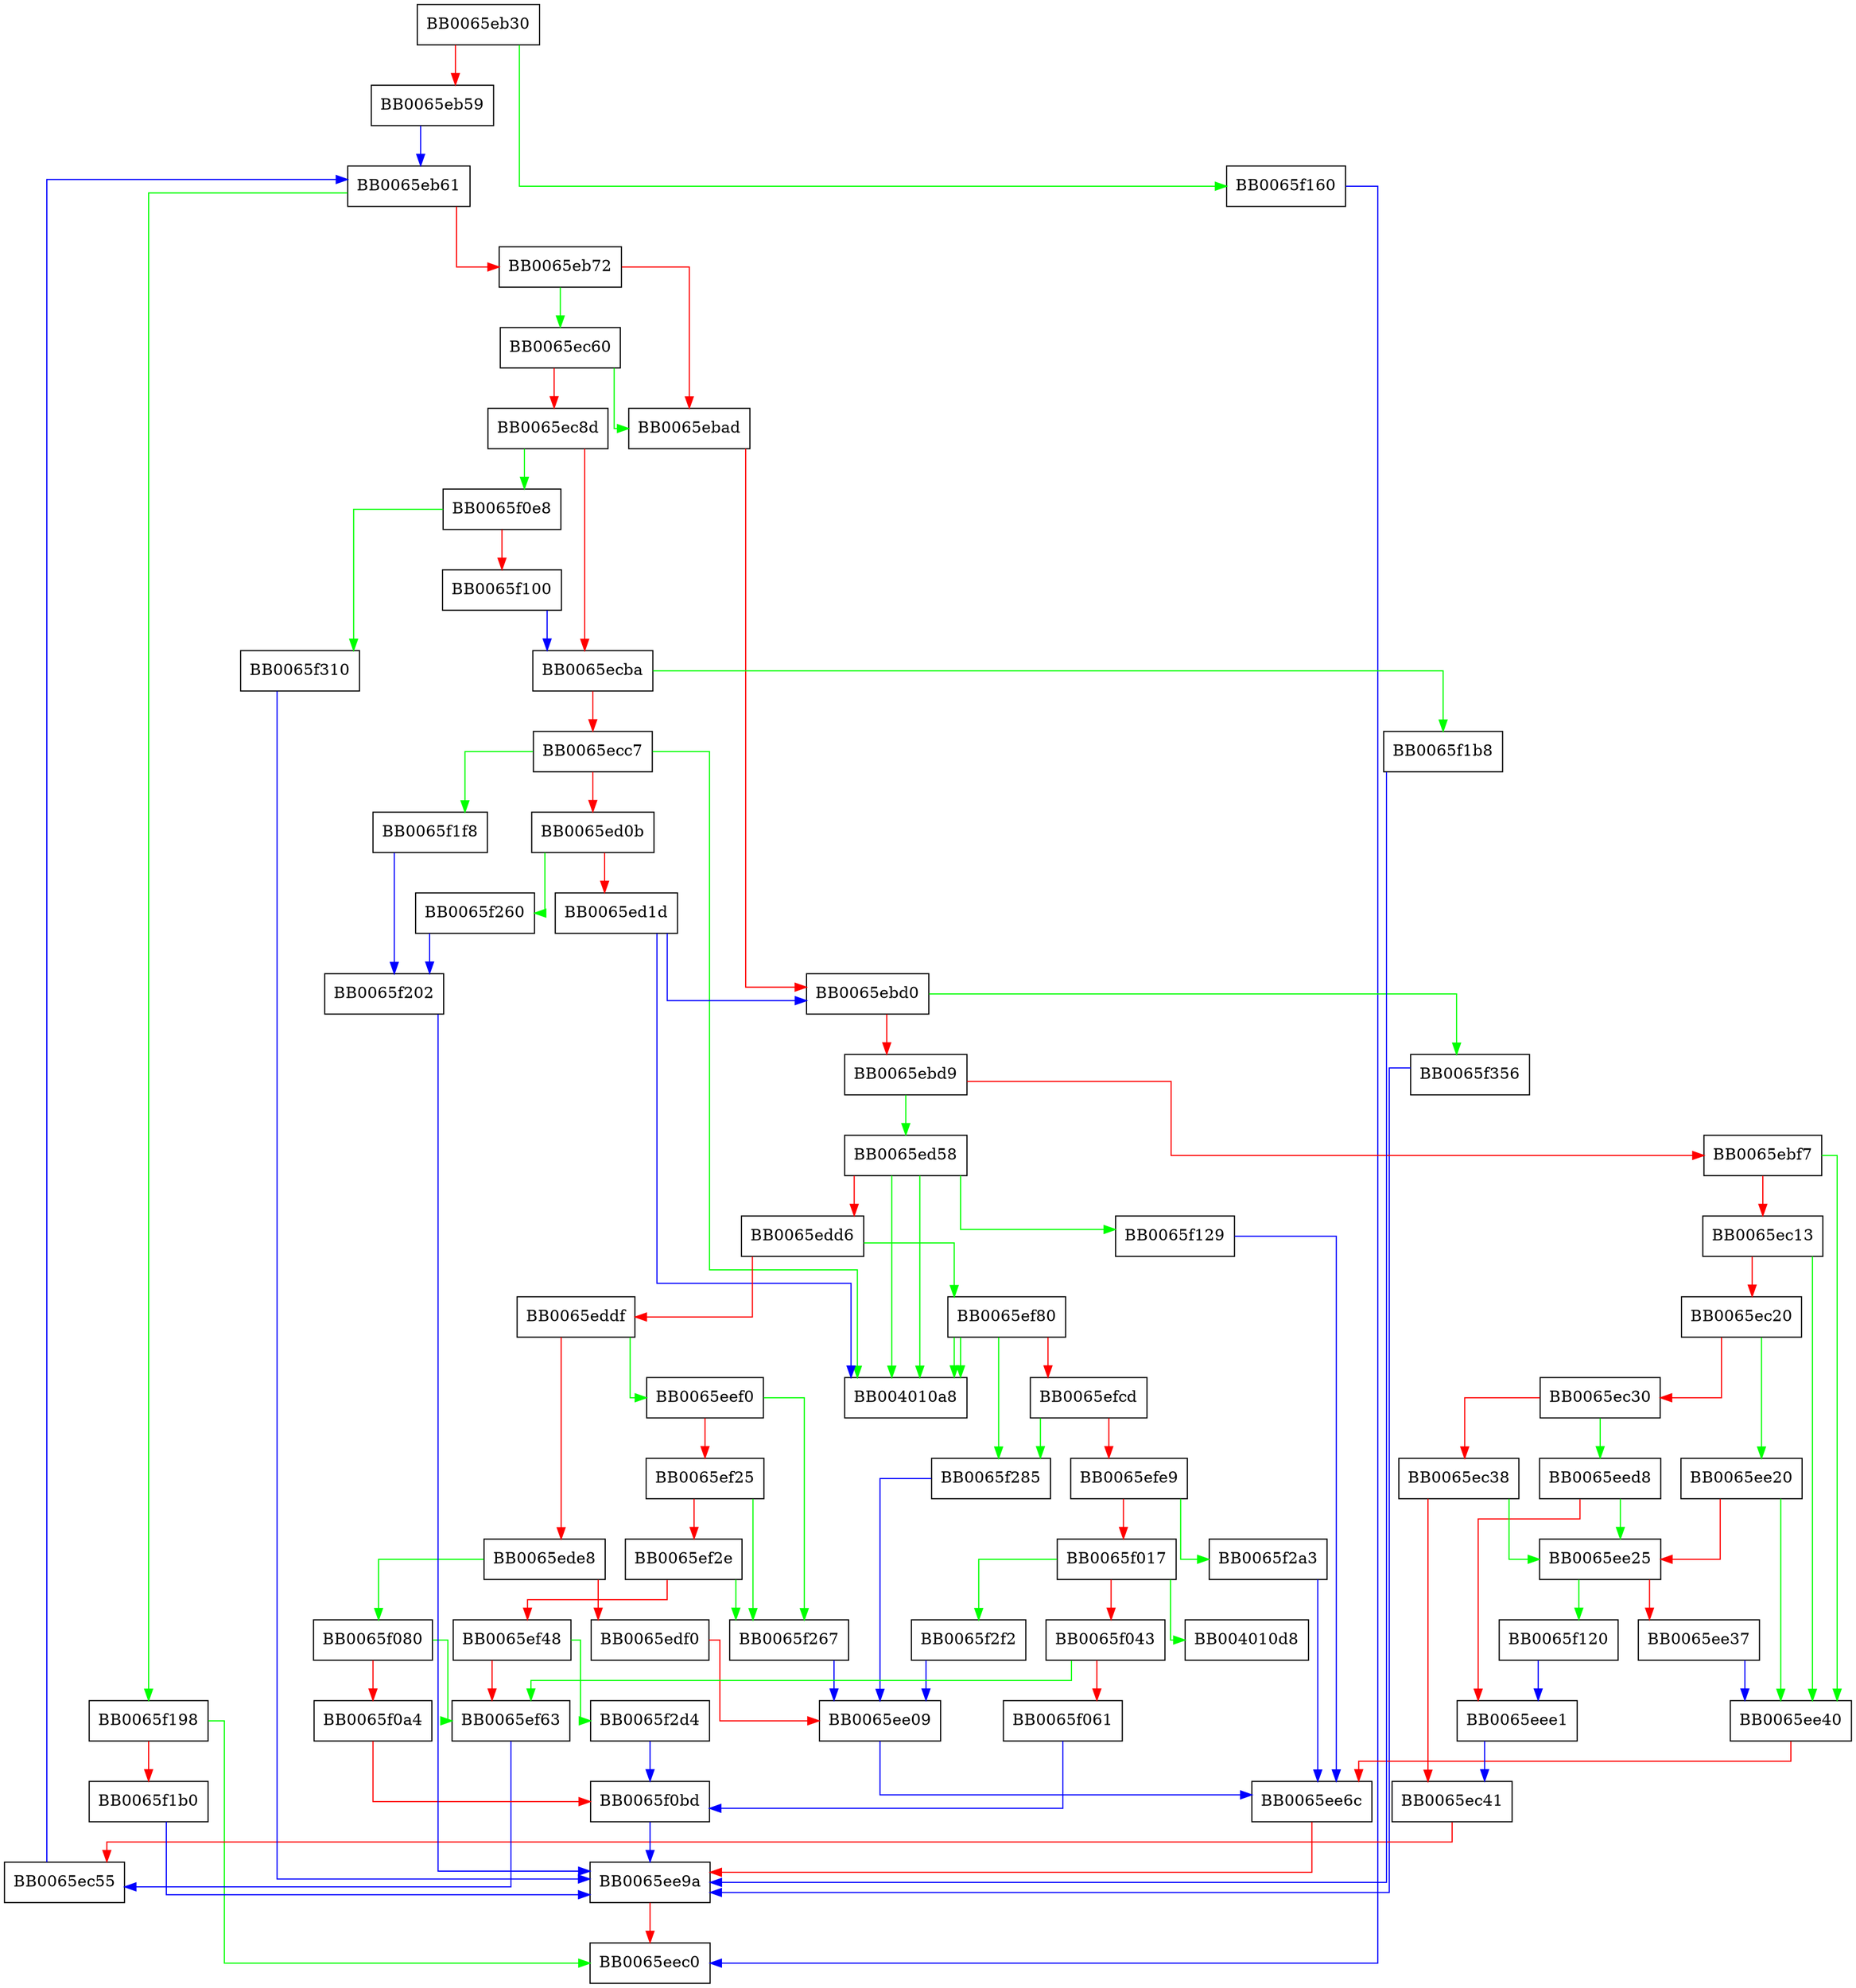 digraph v2i_IPAddrBlocks {
  node [shape="box"];
  graph [splines=ortho];
  BB0065eb30 -> BB0065f160 [color="green"];
  BB0065eb30 -> BB0065eb59 [color="red"];
  BB0065eb59 -> BB0065eb61 [color="blue"];
  BB0065eb61 -> BB0065f198 [color="green"];
  BB0065eb61 -> BB0065eb72 [color="red"];
  BB0065eb72 -> BB0065ec60 [color="green"];
  BB0065eb72 -> BB0065ebad [color="red"];
  BB0065ebad -> BB0065ebd0 [color="red"];
  BB0065ebd0 -> BB0065f356 [color="green"];
  BB0065ebd0 -> BB0065ebd9 [color="red"];
  BB0065ebd9 -> BB0065ed58 [color="green"];
  BB0065ebd9 -> BB0065ebf7 [color="red"];
  BB0065ebf7 -> BB0065ee40 [color="green"];
  BB0065ebf7 -> BB0065ec13 [color="red"];
  BB0065ec13 -> BB0065ee40 [color="green"];
  BB0065ec13 -> BB0065ec20 [color="red"];
  BB0065ec20 -> BB0065ee20 [color="green"];
  BB0065ec20 -> BB0065ec30 [color="red"];
  BB0065ec30 -> BB0065eed8 [color="green"];
  BB0065ec30 -> BB0065ec38 [color="red"];
  BB0065ec38 -> BB0065ee25 [color="green"];
  BB0065ec38 -> BB0065ec41 [color="red"];
  BB0065ec41 -> BB0065ec55 [color="red"];
  BB0065ec55 -> BB0065eb61 [color="blue"];
  BB0065ec60 -> BB0065ebad [color="green"];
  BB0065ec60 -> BB0065ec8d [color="red"];
  BB0065ec8d -> BB0065f0e8 [color="green"];
  BB0065ec8d -> BB0065ecba [color="red"];
  BB0065ecba -> BB0065f1b8 [color="green"];
  BB0065ecba -> BB0065ecc7 [color="red"];
  BB0065ecc7 -> BB004010a8 [color="green"];
  BB0065ecc7 -> BB0065f1f8 [color="green"];
  BB0065ecc7 -> BB0065ed0b [color="red"];
  BB0065ed0b -> BB0065f260 [color="green"];
  BB0065ed0b -> BB0065ed1d [color="red"];
  BB0065ed1d -> BB004010a8 [color="blue"];
  BB0065ed1d -> BB0065ebd0 [color="blue"];
  BB0065ed58 -> BB004010a8 [color="green"];
  BB0065ed58 -> BB004010a8 [color="green"];
  BB0065ed58 -> BB0065f129 [color="green"];
  BB0065ed58 -> BB0065edd6 [color="red"];
  BB0065edd6 -> BB0065ef80 [color="green"];
  BB0065edd6 -> BB0065eddf [color="red"];
  BB0065eddf -> BB0065eef0 [color="green"];
  BB0065eddf -> BB0065ede8 [color="red"];
  BB0065ede8 -> BB0065f080 [color="green"];
  BB0065ede8 -> BB0065edf0 [color="red"];
  BB0065edf0 -> BB0065ee09 [color="red"];
  BB0065ee09 -> BB0065ee6c [color="blue"];
  BB0065ee20 -> BB0065ee40 [color="green"];
  BB0065ee20 -> BB0065ee25 [color="red"];
  BB0065ee25 -> BB0065f120 [color="green"];
  BB0065ee25 -> BB0065ee37 [color="red"];
  BB0065ee37 -> BB0065ee40 [color="blue"];
  BB0065ee40 -> BB0065ee6c [color="red"];
  BB0065ee6c -> BB0065ee9a [color="red"];
  BB0065ee9a -> BB0065eec0 [color="red"];
  BB0065eed8 -> BB0065ee25 [color="green"];
  BB0065eed8 -> BB0065eee1 [color="red"];
  BB0065eee1 -> BB0065ec41 [color="blue"];
  BB0065eef0 -> BB0065f267 [color="green"];
  BB0065eef0 -> BB0065ef25 [color="red"];
  BB0065ef25 -> BB0065f267 [color="green"];
  BB0065ef25 -> BB0065ef2e [color="red"];
  BB0065ef2e -> BB0065f267 [color="green"];
  BB0065ef2e -> BB0065ef48 [color="red"];
  BB0065ef48 -> BB0065f2d4 [color="green"];
  BB0065ef48 -> BB0065ef63 [color="red"];
  BB0065ef63 -> BB0065ec55 [color="blue"];
  BB0065ef80 -> BB004010a8 [color="green"];
  BB0065ef80 -> BB004010a8 [color="green"];
  BB0065ef80 -> BB0065f285 [color="green"];
  BB0065ef80 -> BB0065efcd [color="red"];
  BB0065efcd -> BB0065f285 [color="green"];
  BB0065efcd -> BB0065efe9 [color="red"];
  BB0065efe9 -> BB0065f2a3 [color="green"];
  BB0065efe9 -> BB0065f017 [color="red"];
  BB0065f017 -> BB004010d8 [color="green"];
  BB0065f017 -> BB0065f2f2 [color="green"];
  BB0065f017 -> BB0065f043 [color="red"];
  BB0065f043 -> BB0065ef63 [color="green"];
  BB0065f043 -> BB0065f061 [color="red"];
  BB0065f061 -> BB0065f0bd [color="blue"];
  BB0065f080 -> BB0065ef63 [color="green"];
  BB0065f080 -> BB0065f0a4 [color="red"];
  BB0065f0a4 -> BB0065f0bd [color="red"];
  BB0065f0bd -> BB0065ee9a [color="blue"];
  BB0065f0e8 -> BB0065f310 [color="green"];
  BB0065f0e8 -> BB0065f100 [color="red"];
  BB0065f100 -> BB0065ecba [color="blue"];
  BB0065f120 -> BB0065eee1 [color="blue"];
  BB0065f129 -> BB0065ee6c [color="blue"];
  BB0065f160 -> BB0065eec0 [color="blue"];
  BB0065f198 -> BB0065eec0 [color="green"];
  BB0065f198 -> BB0065f1b0 [color="red"];
  BB0065f1b0 -> BB0065ee9a [color="blue"];
  BB0065f1b8 -> BB0065ee9a [color="blue"];
  BB0065f1f8 -> BB0065f202 [color="blue"];
  BB0065f202 -> BB0065ee9a [color="blue"];
  BB0065f260 -> BB0065f202 [color="blue"];
  BB0065f267 -> BB0065ee09 [color="blue"];
  BB0065f285 -> BB0065ee09 [color="blue"];
  BB0065f2a3 -> BB0065ee6c [color="blue"];
  BB0065f2d4 -> BB0065f0bd [color="blue"];
  BB0065f2f2 -> BB0065ee09 [color="blue"];
  BB0065f310 -> BB0065ee9a [color="blue"];
  BB0065f356 -> BB0065ee9a [color="blue"];
}